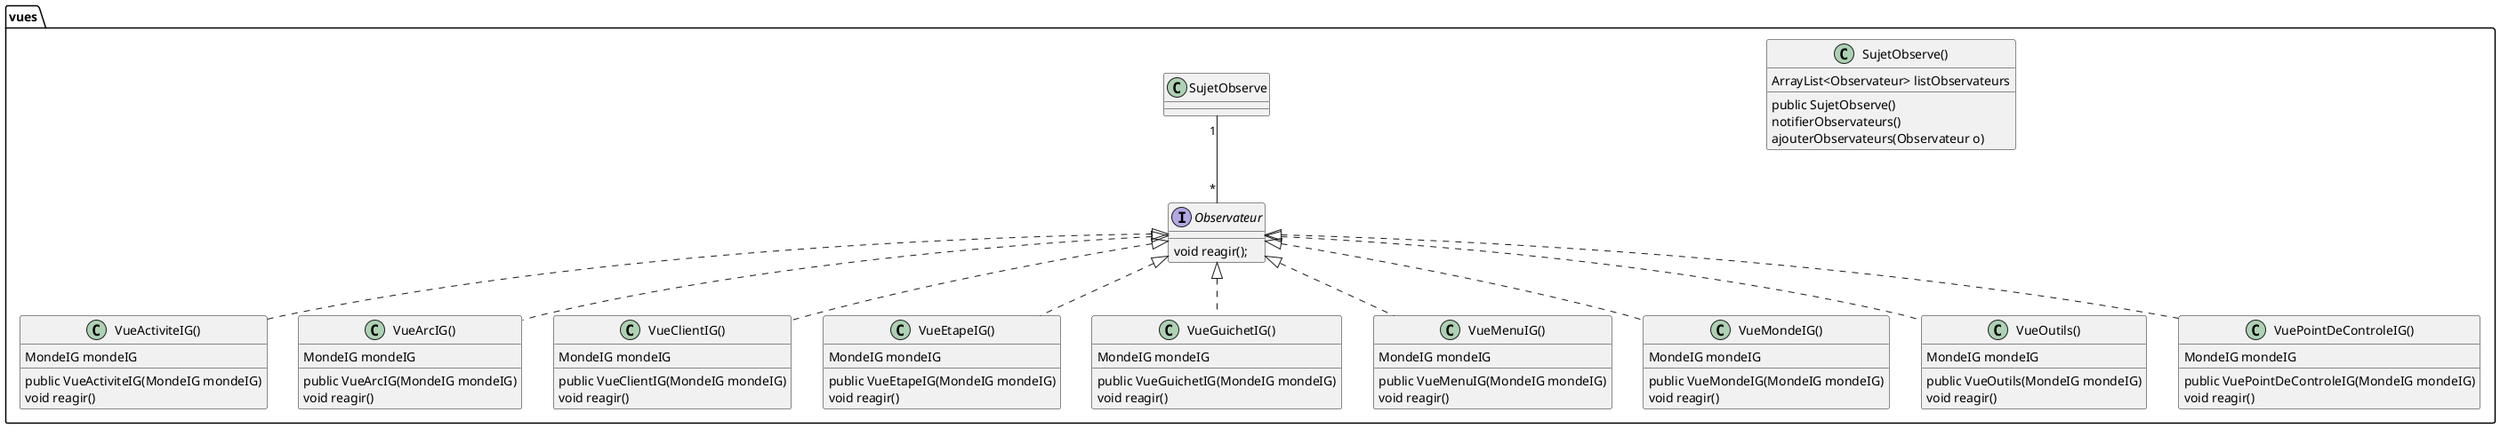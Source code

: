 @startuml
'https://plantuml.com/sequence-diagram

package vues{

    class SujetObserve(){
        ArrayList<Observateur> listObservateurs
        public SujetObserve()
        notifierObservateurs()
        ajouterObservateurs(Observateur o)

    }

    interface Observateur {
        void reagir();
    }

    SujetObserve "1"--"*" Observateur

    class VueActiviteIG() implements Observateur{
        MondeIG mondeIG
        public VueActiviteIG(MondeIG mondeIG)
        void reagir()
    }

    class VueArcIG() implements Observateur{
        MondeIG mondeIG
        public VueArcIG(MondeIG mondeIG)
        void reagir()
    }

    class VueClientIG() implements Observateur{
        MondeIG mondeIG
        public VueClientIG(MondeIG mondeIG)
        void reagir()
    }

    class VueEtapeIG() implements Observateur{
        MondeIG mondeIG
        public VueEtapeIG(MondeIG mondeIG)
        void reagir()
    }

    class VueGuichetIG() implements Observateur{
        MondeIG mondeIG
        public VueGuichetIG(MondeIG mondeIG)
        void reagir()
    }

    class VueMenuIG() implements Observateur{
        MondeIG mondeIG
        public VueMenuIG(MondeIG mondeIG)
        void reagir()
    }

    class VueMondeIG() implements Observateur{
        MondeIG mondeIG
        public VueMondeIG(MondeIG mondeIG)
        void reagir()
    }

    class VueOutils() implements Observateur{
        MondeIG mondeIG
        public VueOutils(MondeIG mondeIG)
        void reagir()
    }

    class VuePointDeControleIG() implements Observateur{
        MondeIG mondeIG
        public VuePointDeControleIG(MondeIG mondeIG)
        void reagir()
    }
}

@enduml